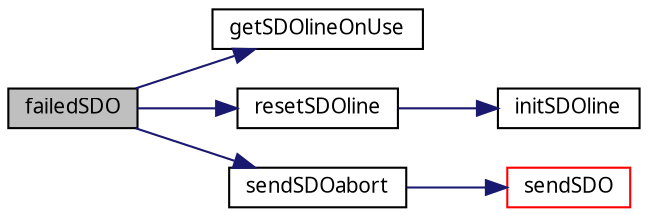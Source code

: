 digraph G
{
  edge [fontname="FreeSans.ttf",fontsize=10,labelfontname="FreeSans.ttf",labelfontsize=10];
  node [fontname="FreeSans.ttf",fontsize=10,shape=record];
  rankdir=LR;
  Node1 [label="failedSDO",height=0.2,width=0.4,color="black", fillcolor="grey75", style="filled" fontcolor="black"];
  Node1 -> Node2 [color="midnightblue",fontsize=10,style="solid"];
  Node2 [label="getSDOlineOnUse",height=0.2,width=0.4,color="black", fillcolor="white", style="filled",URL="$sdo_8c.html#bb0c376b048ab2c6e0524b135b62376f"];
  Node1 -> Node3 [color="midnightblue",fontsize=10,style="solid"];
  Node3 [label="resetSDOline",height=0.2,width=0.4,color="black", fillcolor="white", style="filled",URL="$sdo_8c.html#42d33be015d4c4c83c73f1f0e588f481"];
  Node3 -> Node4 [color="midnightblue",fontsize=10,style="solid"];
  Node4 [label="initSDOline",height=0.2,width=0.4,color="black", fillcolor="white", style="filled",URL="$sdo_8c.html#b9c873a15f55b29112b5527a6cc6898d"];
  Node1 -> Node5 [color="midnightblue",fontsize=10,style="solid"];
  Node5 [label="sendSDOabort",height=0.2,width=0.4,color="black", fillcolor="white", style="filled",URL="$sdo_8c.html#b26c3f2fb63d81055809d6ccaa785b7c"];
  Node5 -> Node6 [color="midnightblue",fontsize=10,style="solid"];
  Node6 [label="sendSDO",height=0.2,width=0.4,color="red", fillcolor="white", style="filled",URL="$sdo_8c.html#c6b5d7d1439d537da992a96644a1ca5d"];
}
